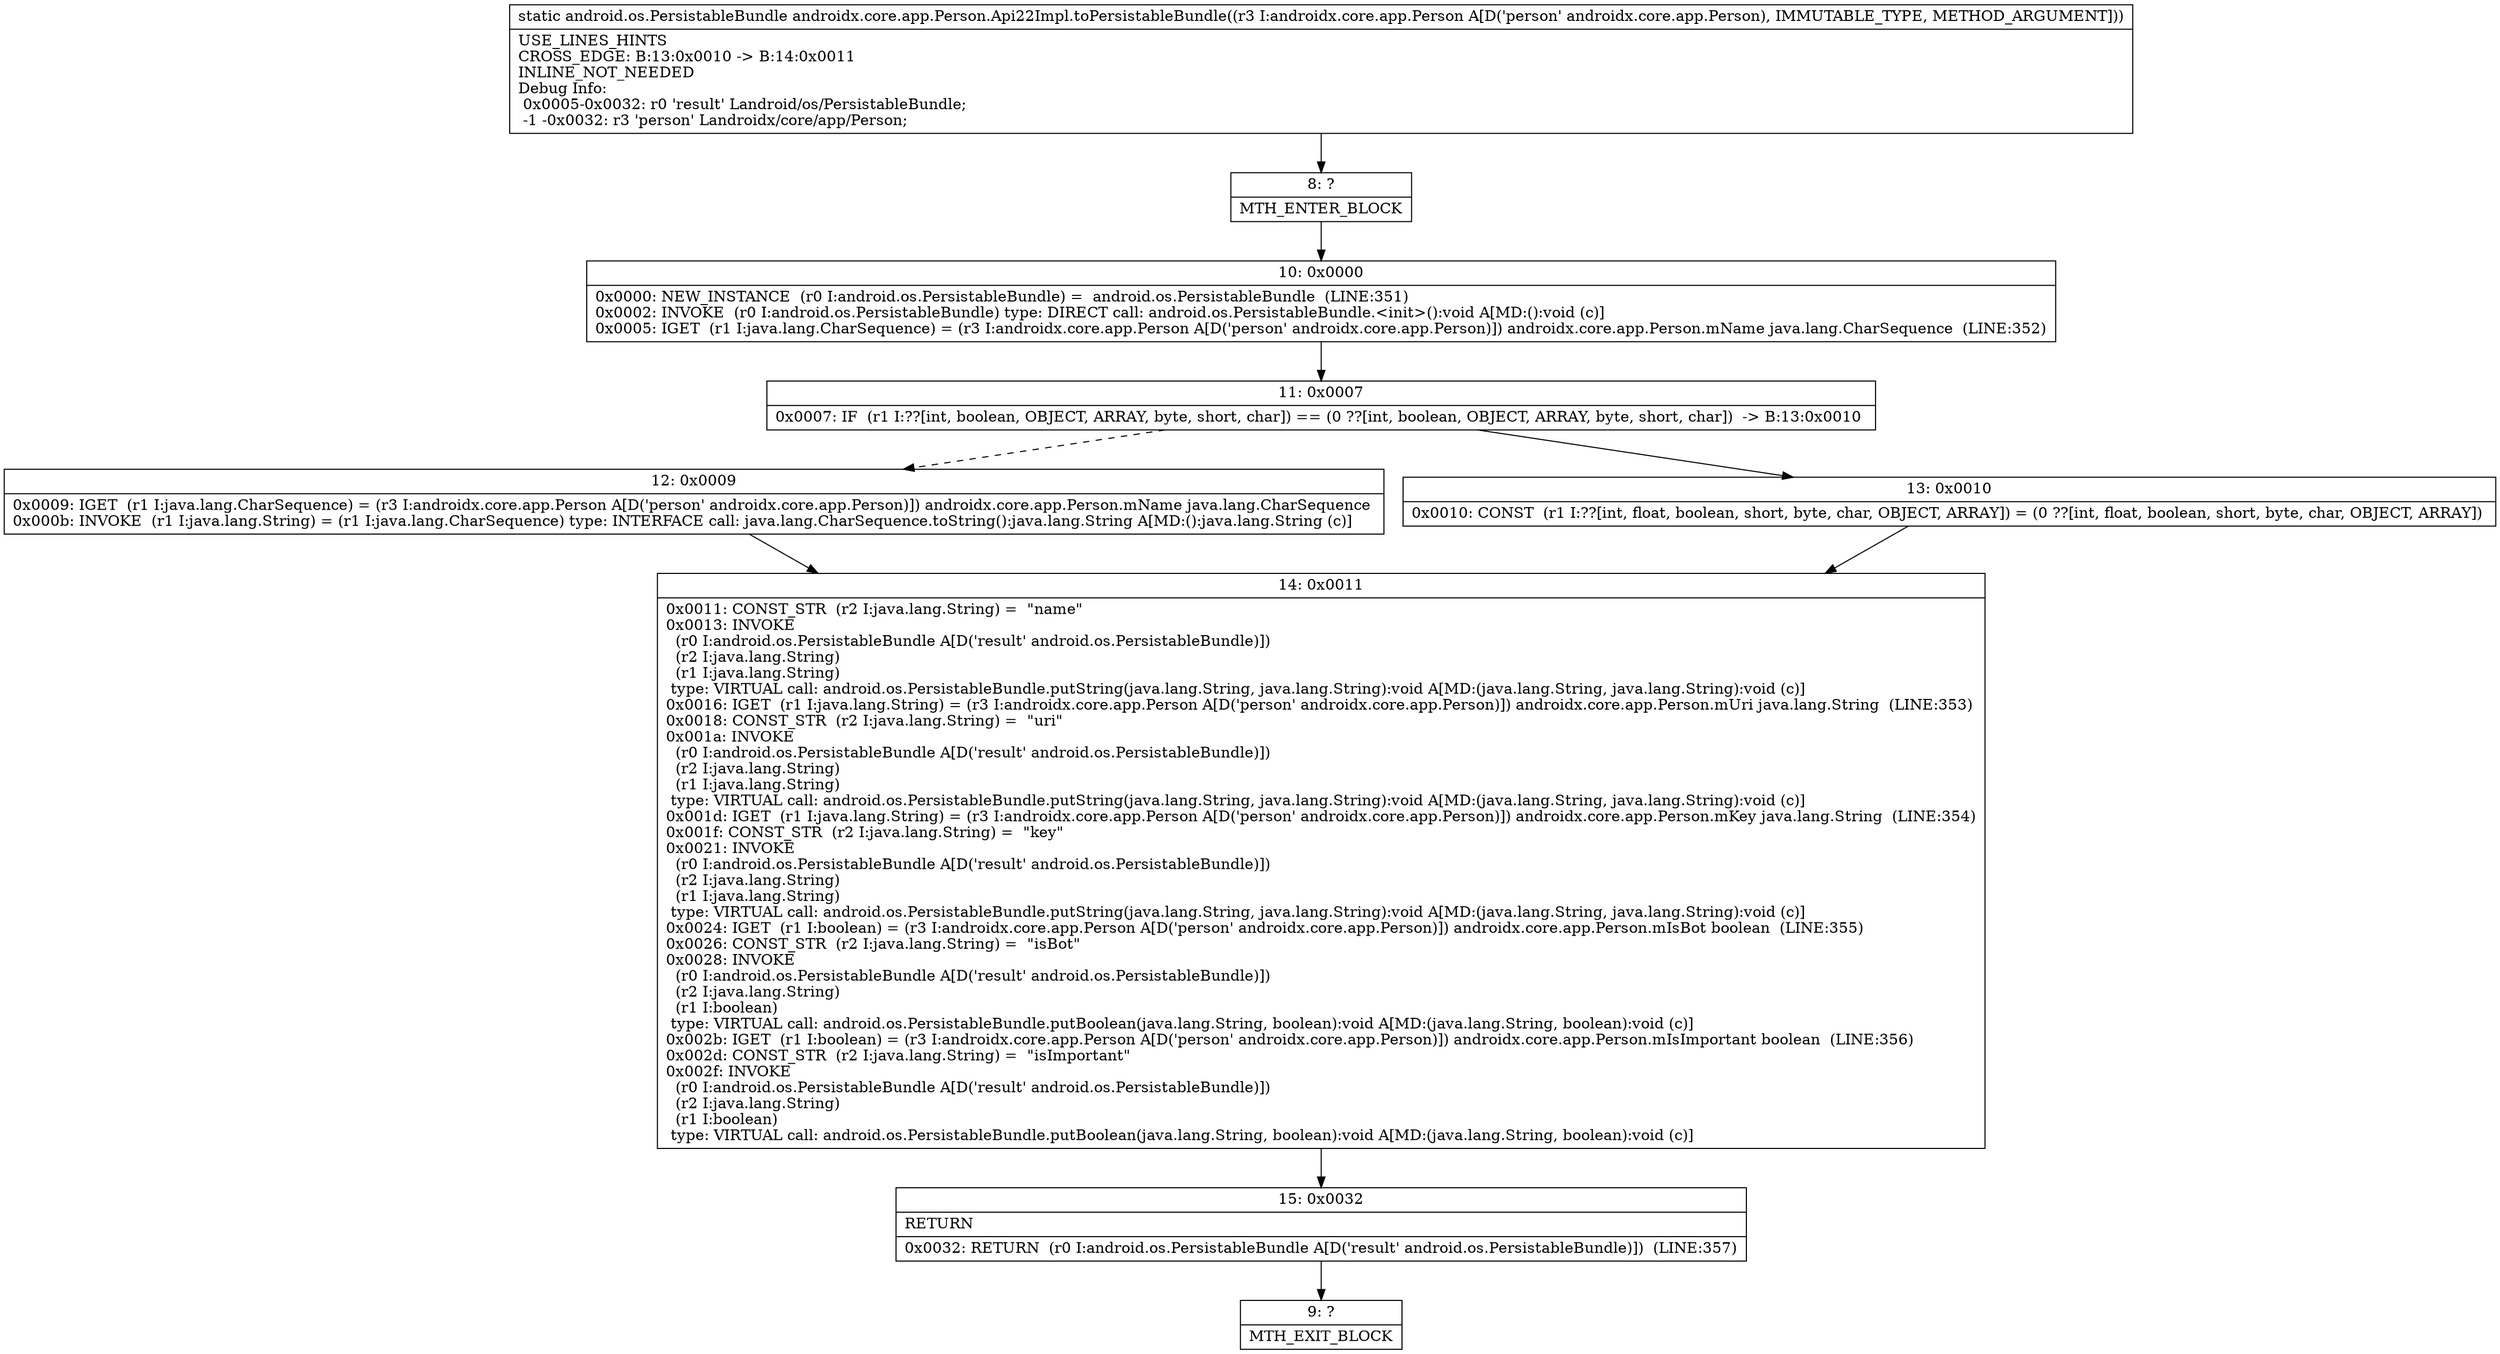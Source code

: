 digraph "CFG forandroidx.core.app.Person.Api22Impl.toPersistableBundle(Landroidx\/core\/app\/Person;)Landroid\/os\/PersistableBundle;" {
Node_8 [shape=record,label="{8\:\ ?|MTH_ENTER_BLOCK\l}"];
Node_10 [shape=record,label="{10\:\ 0x0000|0x0000: NEW_INSTANCE  (r0 I:android.os.PersistableBundle) =  android.os.PersistableBundle  (LINE:351)\l0x0002: INVOKE  (r0 I:android.os.PersistableBundle) type: DIRECT call: android.os.PersistableBundle.\<init\>():void A[MD:():void (c)]\l0x0005: IGET  (r1 I:java.lang.CharSequence) = (r3 I:androidx.core.app.Person A[D('person' androidx.core.app.Person)]) androidx.core.app.Person.mName java.lang.CharSequence  (LINE:352)\l}"];
Node_11 [shape=record,label="{11\:\ 0x0007|0x0007: IF  (r1 I:??[int, boolean, OBJECT, ARRAY, byte, short, char]) == (0 ??[int, boolean, OBJECT, ARRAY, byte, short, char])  \-\> B:13:0x0010 \l}"];
Node_12 [shape=record,label="{12\:\ 0x0009|0x0009: IGET  (r1 I:java.lang.CharSequence) = (r3 I:androidx.core.app.Person A[D('person' androidx.core.app.Person)]) androidx.core.app.Person.mName java.lang.CharSequence \l0x000b: INVOKE  (r1 I:java.lang.String) = (r1 I:java.lang.CharSequence) type: INTERFACE call: java.lang.CharSequence.toString():java.lang.String A[MD:():java.lang.String (c)]\l}"];
Node_14 [shape=record,label="{14\:\ 0x0011|0x0011: CONST_STR  (r2 I:java.lang.String) =  \"name\" \l0x0013: INVOKE  \l  (r0 I:android.os.PersistableBundle A[D('result' android.os.PersistableBundle)])\l  (r2 I:java.lang.String)\l  (r1 I:java.lang.String)\l type: VIRTUAL call: android.os.PersistableBundle.putString(java.lang.String, java.lang.String):void A[MD:(java.lang.String, java.lang.String):void (c)]\l0x0016: IGET  (r1 I:java.lang.String) = (r3 I:androidx.core.app.Person A[D('person' androidx.core.app.Person)]) androidx.core.app.Person.mUri java.lang.String  (LINE:353)\l0x0018: CONST_STR  (r2 I:java.lang.String) =  \"uri\" \l0x001a: INVOKE  \l  (r0 I:android.os.PersistableBundle A[D('result' android.os.PersistableBundle)])\l  (r2 I:java.lang.String)\l  (r1 I:java.lang.String)\l type: VIRTUAL call: android.os.PersistableBundle.putString(java.lang.String, java.lang.String):void A[MD:(java.lang.String, java.lang.String):void (c)]\l0x001d: IGET  (r1 I:java.lang.String) = (r3 I:androidx.core.app.Person A[D('person' androidx.core.app.Person)]) androidx.core.app.Person.mKey java.lang.String  (LINE:354)\l0x001f: CONST_STR  (r2 I:java.lang.String) =  \"key\" \l0x0021: INVOKE  \l  (r0 I:android.os.PersistableBundle A[D('result' android.os.PersistableBundle)])\l  (r2 I:java.lang.String)\l  (r1 I:java.lang.String)\l type: VIRTUAL call: android.os.PersistableBundle.putString(java.lang.String, java.lang.String):void A[MD:(java.lang.String, java.lang.String):void (c)]\l0x0024: IGET  (r1 I:boolean) = (r3 I:androidx.core.app.Person A[D('person' androidx.core.app.Person)]) androidx.core.app.Person.mIsBot boolean  (LINE:355)\l0x0026: CONST_STR  (r2 I:java.lang.String) =  \"isBot\" \l0x0028: INVOKE  \l  (r0 I:android.os.PersistableBundle A[D('result' android.os.PersistableBundle)])\l  (r2 I:java.lang.String)\l  (r1 I:boolean)\l type: VIRTUAL call: android.os.PersistableBundle.putBoolean(java.lang.String, boolean):void A[MD:(java.lang.String, boolean):void (c)]\l0x002b: IGET  (r1 I:boolean) = (r3 I:androidx.core.app.Person A[D('person' androidx.core.app.Person)]) androidx.core.app.Person.mIsImportant boolean  (LINE:356)\l0x002d: CONST_STR  (r2 I:java.lang.String) =  \"isImportant\" \l0x002f: INVOKE  \l  (r0 I:android.os.PersistableBundle A[D('result' android.os.PersistableBundle)])\l  (r2 I:java.lang.String)\l  (r1 I:boolean)\l type: VIRTUAL call: android.os.PersistableBundle.putBoolean(java.lang.String, boolean):void A[MD:(java.lang.String, boolean):void (c)]\l}"];
Node_15 [shape=record,label="{15\:\ 0x0032|RETURN\l|0x0032: RETURN  (r0 I:android.os.PersistableBundle A[D('result' android.os.PersistableBundle)])  (LINE:357)\l}"];
Node_9 [shape=record,label="{9\:\ ?|MTH_EXIT_BLOCK\l}"];
Node_13 [shape=record,label="{13\:\ 0x0010|0x0010: CONST  (r1 I:??[int, float, boolean, short, byte, char, OBJECT, ARRAY]) = (0 ??[int, float, boolean, short, byte, char, OBJECT, ARRAY]) \l}"];
MethodNode[shape=record,label="{static android.os.PersistableBundle androidx.core.app.Person.Api22Impl.toPersistableBundle((r3 I:androidx.core.app.Person A[D('person' androidx.core.app.Person), IMMUTABLE_TYPE, METHOD_ARGUMENT]))  | USE_LINES_HINTS\lCROSS_EDGE: B:13:0x0010 \-\> B:14:0x0011\lINLINE_NOT_NEEDED\lDebug Info:\l  0x0005\-0x0032: r0 'result' Landroid\/os\/PersistableBundle;\l  \-1 \-0x0032: r3 'person' Landroidx\/core\/app\/Person;\l}"];
MethodNode -> Node_8;Node_8 -> Node_10;
Node_10 -> Node_11;
Node_11 -> Node_12[style=dashed];
Node_11 -> Node_13;
Node_12 -> Node_14;
Node_14 -> Node_15;
Node_15 -> Node_9;
Node_13 -> Node_14;
}

